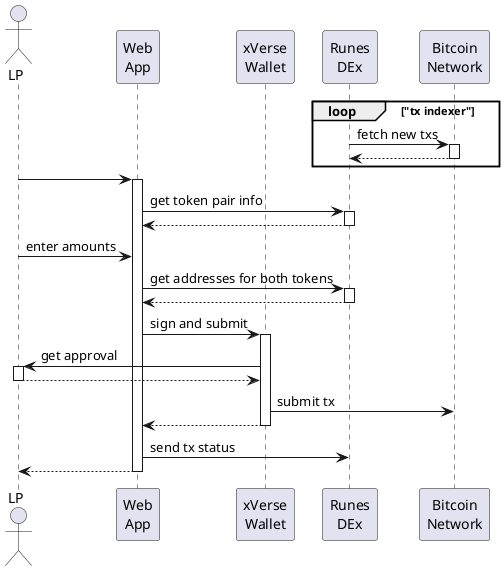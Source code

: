 @startuml

actor LP as user
participant "Web\nApp" as web
participant "xVerse\nWallet" as wallet
participant "Runes\nDEx" as rdex
participant "Bitcoin\nNetwork" as btc

loop "tx indexer"
  rdex -> btc++: fetch new txs
  return
end

user -> web ++: 
  web -> rdex++: get token pair info
  return

  user -> web: enter amounts
  web -> rdex++: get addresses for both tokens
  return

  web -> wallet++: sign and submit
    wallet -> user++: get approval
    return
    wallet -> btc: submit tx 
  return

  web -> rdex: send tx status

return
@enduml
